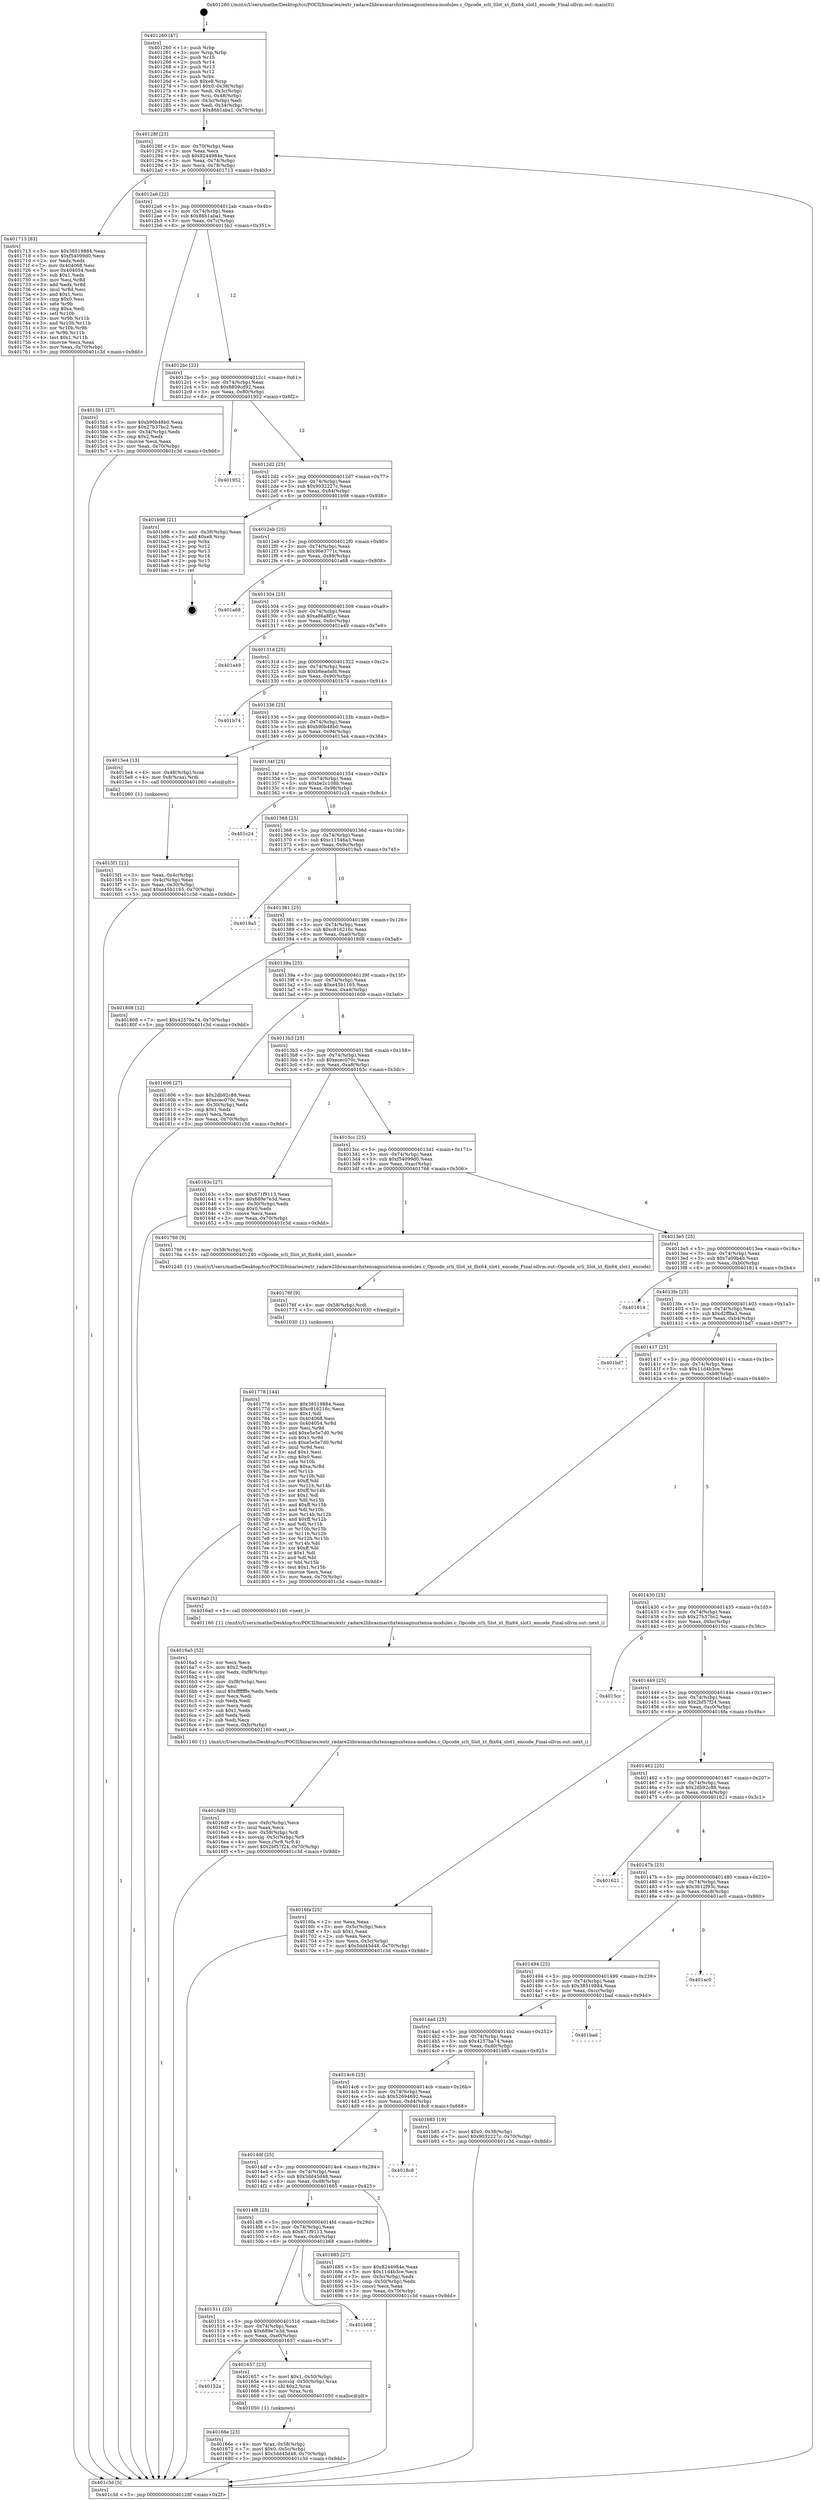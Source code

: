 digraph "0x401260" {
  label = "0x401260 (/mnt/c/Users/mathe/Desktop/tcc/POCII/binaries/extr_radare2librasmarchxtensagnuxtensa-modules.c_Opcode_srli_Slot_xt_flix64_slot1_encode_Final-ollvm.out::main(0))"
  labelloc = "t"
  node[shape=record]

  Entry [label="",width=0.3,height=0.3,shape=circle,fillcolor=black,style=filled]
  "0x40128f" [label="{
     0x40128f [23]\l
     | [instrs]\l
     &nbsp;&nbsp;0x40128f \<+3\>: mov -0x70(%rbp),%eax\l
     &nbsp;&nbsp;0x401292 \<+2\>: mov %eax,%ecx\l
     &nbsp;&nbsp;0x401294 \<+6\>: sub $0x8244984e,%ecx\l
     &nbsp;&nbsp;0x40129a \<+3\>: mov %eax,-0x74(%rbp)\l
     &nbsp;&nbsp;0x40129d \<+3\>: mov %ecx,-0x78(%rbp)\l
     &nbsp;&nbsp;0x4012a0 \<+6\>: je 0000000000401713 \<main+0x4b3\>\l
  }"]
  "0x401713" [label="{
     0x401713 [83]\l
     | [instrs]\l
     &nbsp;&nbsp;0x401713 \<+5\>: mov $0x38519884,%eax\l
     &nbsp;&nbsp;0x401718 \<+5\>: mov $0xf54099d0,%ecx\l
     &nbsp;&nbsp;0x40171d \<+2\>: xor %edx,%edx\l
     &nbsp;&nbsp;0x40171f \<+7\>: mov 0x404068,%esi\l
     &nbsp;&nbsp;0x401726 \<+7\>: mov 0x404054,%edi\l
     &nbsp;&nbsp;0x40172d \<+3\>: sub $0x1,%edx\l
     &nbsp;&nbsp;0x401730 \<+3\>: mov %esi,%r8d\l
     &nbsp;&nbsp;0x401733 \<+3\>: add %edx,%r8d\l
     &nbsp;&nbsp;0x401736 \<+4\>: imul %r8d,%esi\l
     &nbsp;&nbsp;0x40173a \<+3\>: and $0x1,%esi\l
     &nbsp;&nbsp;0x40173d \<+3\>: cmp $0x0,%esi\l
     &nbsp;&nbsp;0x401740 \<+4\>: sete %r9b\l
     &nbsp;&nbsp;0x401744 \<+3\>: cmp $0xa,%edi\l
     &nbsp;&nbsp;0x401747 \<+4\>: setl %r10b\l
     &nbsp;&nbsp;0x40174b \<+3\>: mov %r9b,%r11b\l
     &nbsp;&nbsp;0x40174e \<+3\>: and %r10b,%r11b\l
     &nbsp;&nbsp;0x401751 \<+3\>: xor %r10b,%r9b\l
     &nbsp;&nbsp;0x401754 \<+3\>: or %r9b,%r11b\l
     &nbsp;&nbsp;0x401757 \<+4\>: test $0x1,%r11b\l
     &nbsp;&nbsp;0x40175b \<+3\>: cmovne %ecx,%eax\l
     &nbsp;&nbsp;0x40175e \<+3\>: mov %eax,-0x70(%rbp)\l
     &nbsp;&nbsp;0x401761 \<+5\>: jmp 0000000000401c3d \<main+0x9dd\>\l
  }"]
  "0x4012a6" [label="{
     0x4012a6 [22]\l
     | [instrs]\l
     &nbsp;&nbsp;0x4012a6 \<+5\>: jmp 00000000004012ab \<main+0x4b\>\l
     &nbsp;&nbsp;0x4012ab \<+3\>: mov -0x74(%rbp),%eax\l
     &nbsp;&nbsp;0x4012ae \<+5\>: sub $0x86b1aba1,%eax\l
     &nbsp;&nbsp;0x4012b3 \<+3\>: mov %eax,-0x7c(%rbp)\l
     &nbsp;&nbsp;0x4012b6 \<+6\>: je 00000000004015b1 \<main+0x351\>\l
  }"]
  Exit [label="",width=0.3,height=0.3,shape=circle,fillcolor=black,style=filled,peripheries=2]
  "0x4015b1" [label="{
     0x4015b1 [27]\l
     | [instrs]\l
     &nbsp;&nbsp;0x4015b1 \<+5\>: mov $0xb90b48b0,%eax\l
     &nbsp;&nbsp;0x4015b6 \<+5\>: mov $0x27b37bc2,%ecx\l
     &nbsp;&nbsp;0x4015bb \<+3\>: mov -0x34(%rbp),%edx\l
     &nbsp;&nbsp;0x4015be \<+3\>: cmp $0x2,%edx\l
     &nbsp;&nbsp;0x4015c1 \<+3\>: cmovne %ecx,%eax\l
     &nbsp;&nbsp;0x4015c4 \<+3\>: mov %eax,-0x70(%rbp)\l
     &nbsp;&nbsp;0x4015c7 \<+5\>: jmp 0000000000401c3d \<main+0x9dd\>\l
  }"]
  "0x4012bc" [label="{
     0x4012bc [22]\l
     | [instrs]\l
     &nbsp;&nbsp;0x4012bc \<+5\>: jmp 00000000004012c1 \<main+0x61\>\l
     &nbsp;&nbsp;0x4012c1 \<+3\>: mov -0x74(%rbp),%eax\l
     &nbsp;&nbsp;0x4012c4 \<+5\>: sub $0x8809cd92,%eax\l
     &nbsp;&nbsp;0x4012c9 \<+3\>: mov %eax,-0x80(%rbp)\l
     &nbsp;&nbsp;0x4012cc \<+6\>: je 0000000000401952 \<main+0x6f2\>\l
  }"]
  "0x401c3d" [label="{
     0x401c3d [5]\l
     | [instrs]\l
     &nbsp;&nbsp;0x401c3d \<+5\>: jmp 000000000040128f \<main+0x2f\>\l
  }"]
  "0x401260" [label="{
     0x401260 [47]\l
     | [instrs]\l
     &nbsp;&nbsp;0x401260 \<+1\>: push %rbp\l
     &nbsp;&nbsp;0x401261 \<+3\>: mov %rsp,%rbp\l
     &nbsp;&nbsp;0x401264 \<+2\>: push %r15\l
     &nbsp;&nbsp;0x401266 \<+2\>: push %r14\l
     &nbsp;&nbsp;0x401268 \<+2\>: push %r13\l
     &nbsp;&nbsp;0x40126a \<+2\>: push %r12\l
     &nbsp;&nbsp;0x40126c \<+1\>: push %rbx\l
     &nbsp;&nbsp;0x40126d \<+7\>: sub $0xe8,%rsp\l
     &nbsp;&nbsp;0x401274 \<+7\>: movl $0x0,-0x38(%rbp)\l
     &nbsp;&nbsp;0x40127b \<+3\>: mov %edi,-0x3c(%rbp)\l
     &nbsp;&nbsp;0x40127e \<+4\>: mov %rsi,-0x48(%rbp)\l
     &nbsp;&nbsp;0x401282 \<+3\>: mov -0x3c(%rbp),%edi\l
     &nbsp;&nbsp;0x401285 \<+3\>: mov %edi,-0x34(%rbp)\l
     &nbsp;&nbsp;0x401288 \<+7\>: movl $0x86b1aba1,-0x70(%rbp)\l
  }"]
  "0x401778" [label="{
     0x401778 [144]\l
     | [instrs]\l
     &nbsp;&nbsp;0x401778 \<+5\>: mov $0x38519884,%eax\l
     &nbsp;&nbsp;0x40177d \<+5\>: mov $0xc816216c,%ecx\l
     &nbsp;&nbsp;0x401782 \<+2\>: mov $0x1,%dl\l
     &nbsp;&nbsp;0x401784 \<+7\>: mov 0x404068,%esi\l
     &nbsp;&nbsp;0x40178b \<+8\>: mov 0x404054,%r8d\l
     &nbsp;&nbsp;0x401793 \<+3\>: mov %esi,%r9d\l
     &nbsp;&nbsp;0x401796 \<+7\>: add $0xe5e5e7d0,%r9d\l
     &nbsp;&nbsp;0x40179d \<+4\>: sub $0x1,%r9d\l
     &nbsp;&nbsp;0x4017a1 \<+7\>: sub $0xe5e5e7d0,%r9d\l
     &nbsp;&nbsp;0x4017a8 \<+4\>: imul %r9d,%esi\l
     &nbsp;&nbsp;0x4017ac \<+3\>: and $0x1,%esi\l
     &nbsp;&nbsp;0x4017af \<+3\>: cmp $0x0,%esi\l
     &nbsp;&nbsp;0x4017b2 \<+4\>: sete %r10b\l
     &nbsp;&nbsp;0x4017b6 \<+4\>: cmp $0xa,%r8d\l
     &nbsp;&nbsp;0x4017ba \<+4\>: setl %r11b\l
     &nbsp;&nbsp;0x4017be \<+3\>: mov %r10b,%bl\l
     &nbsp;&nbsp;0x4017c1 \<+3\>: xor $0xff,%bl\l
     &nbsp;&nbsp;0x4017c4 \<+3\>: mov %r11b,%r14b\l
     &nbsp;&nbsp;0x4017c7 \<+4\>: xor $0xff,%r14b\l
     &nbsp;&nbsp;0x4017cb \<+3\>: xor $0x1,%dl\l
     &nbsp;&nbsp;0x4017ce \<+3\>: mov %bl,%r15b\l
     &nbsp;&nbsp;0x4017d1 \<+4\>: and $0xff,%r15b\l
     &nbsp;&nbsp;0x4017d5 \<+3\>: and %dl,%r10b\l
     &nbsp;&nbsp;0x4017d8 \<+3\>: mov %r14b,%r12b\l
     &nbsp;&nbsp;0x4017db \<+4\>: and $0xff,%r12b\l
     &nbsp;&nbsp;0x4017df \<+3\>: and %dl,%r11b\l
     &nbsp;&nbsp;0x4017e2 \<+3\>: or %r10b,%r15b\l
     &nbsp;&nbsp;0x4017e5 \<+3\>: or %r11b,%r12b\l
     &nbsp;&nbsp;0x4017e8 \<+3\>: xor %r12b,%r15b\l
     &nbsp;&nbsp;0x4017eb \<+3\>: or %r14b,%bl\l
     &nbsp;&nbsp;0x4017ee \<+3\>: xor $0xff,%bl\l
     &nbsp;&nbsp;0x4017f1 \<+3\>: or $0x1,%dl\l
     &nbsp;&nbsp;0x4017f4 \<+2\>: and %dl,%bl\l
     &nbsp;&nbsp;0x4017f6 \<+3\>: or %bl,%r15b\l
     &nbsp;&nbsp;0x4017f9 \<+4\>: test $0x1,%r15b\l
     &nbsp;&nbsp;0x4017fd \<+3\>: cmovne %ecx,%eax\l
     &nbsp;&nbsp;0x401800 \<+3\>: mov %eax,-0x70(%rbp)\l
     &nbsp;&nbsp;0x401803 \<+5\>: jmp 0000000000401c3d \<main+0x9dd\>\l
  }"]
  "0x401952" [label="{
     0x401952\l
  }", style=dashed]
  "0x4012d2" [label="{
     0x4012d2 [25]\l
     | [instrs]\l
     &nbsp;&nbsp;0x4012d2 \<+5\>: jmp 00000000004012d7 \<main+0x77\>\l
     &nbsp;&nbsp;0x4012d7 \<+3\>: mov -0x74(%rbp),%eax\l
     &nbsp;&nbsp;0x4012da \<+5\>: sub $0x9032227c,%eax\l
     &nbsp;&nbsp;0x4012df \<+6\>: mov %eax,-0x84(%rbp)\l
     &nbsp;&nbsp;0x4012e5 \<+6\>: je 0000000000401b98 \<main+0x938\>\l
  }"]
  "0x40176f" [label="{
     0x40176f [9]\l
     | [instrs]\l
     &nbsp;&nbsp;0x40176f \<+4\>: mov -0x58(%rbp),%rdi\l
     &nbsp;&nbsp;0x401773 \<+5\>: call 0000000000401030 \<free@plt\>\l
     | [calls]\l
     &nbsp;&nbsp;0x401030 \{1\} (unknown)\l
  }"]
  "0x401b98" [label="{
     0x401b98 [21]\l
     | [instrs]\l
     &nbsp;&nbsp;0x401b98 \<+3\>: mov -0x38(%rbp),%eax\l
     &nbsp;&nbsp;0x401b9b \<+7\>: add $0xe8,%rsp\l
     &nbsp;&nbsp;0x401ba2 \<+1\>: pop %rbx\l
     &nbsp;&nbsp;0x401ba3 \<+2\>: pop %r12\l
     &nbsp;&nbsp;0x401ba5 \<+2\>: pop %r13\l
     &nbsp;&nbsp;0x401ba7 \<+2\>: pop %r14\l
     &nbsp;&nbsp;0x401ba9 \<+2\>: pop %r15\l
     &nbsp;&nbsp;0x401bab \<+1\>: pop %rbp\l
     &nbsp;&nbsp;0x401bac \<+1\>: ret\l
  }"]
  "0x4012eb" [label="{
     0x4012eb [25]\l
     | [instrs]\l
     &nbsp;&nbsp;0x4012eb \<+5\>: jmp 00000000004012f0 \<main+0x90\>\l
     &nbsp;&nbsp;0x4012f0 \<+3\>: mov -0x74(%rbp),%eax\l
     &nbsp;&nbsp;0x4012f3 \<+5\>: sub $0x96e3771c,%eax\l
     &nbsp;&nbsp;0x4012f8 \<+6\>: mov %eax,-0x88(%rbp)\l
     &nbsp;&nbsp;0x4012fe \<+6\>: je 0000000000401a68 \<main+0x808\>\l
  }"]
  "0x4016d9" [label="{
     0x4016d9 [33]\l
     | [instrs]\l
     &nbsp;&nbsp;0x4016d9 \<+6\>: mov -0xfc(%rbp),%ecx\l
     &nbsp;&nbsp;0x4016df \<+3\>: imul %eax,%ecx\l
     &nbsp;&nbsp;0x4016e2 \<+4\>: mov -0x58(%rbp),%r8\l
     &nbsp;&nbsp;0x4016e6 \<+4\>: movslq -0x5c(%rbp),%r9\l
     &nbsp;&nbsp;0x4016ea \<+4\>: mov %ecx,(%r8,%r9,4)\l
     &nbsp;&nbsp;0x4016ee \<+7\>: movl $0x2bf57f24,-0x70(%rbp)\l
     &nbsp;&nbsp;0x4016f5 \<+5\>: jmp 0000000000401c3d \<main+0x9dd\>\l
  }"]
  "0x401a68" [label="{
     0x401a68\l
  }", style=dashed]
  "0x401304" [label="{
     0x401304 [25]\l
     | [instrs]\l
     &nbsp;&nbsp;0x401304 \<+5\>: jmp 0000000000401309 \<main+0xa9\>\l
     &nbsp;&nbsp;0x401309 \<+3\>: mov -0x74(%rbp),%eax\l
     &nbsp;&nbsp;0x40130c \<+5\>: sub $0xa86a8f1c,%eax\l
     &nbsp;&nbsp;0x401311 \<+6\>: mov %eax,-0x8c(%rbp)\l
     &nbsp;&nbsp;0x401317 \<+6\>: je 0000000000401a49 \<main+0x7e9\>\l
  }"]
  "0x4016a5" [label="{
     0x4016a5 [52]\l
     | [instrs]\l
     &nbsp;&nbsp;0x4016a5 \<+2\>: xor %ecx,%ecx\l
     &nbsp;&nbsp;0x4016a7 \<+5\>: mov $0x2,%edx\l
     &nbsp;&nbsp;0x4016ac \<+6\>: mov %edx,-0xf8(%rbp)\l
     &nbsp;&nbsp;0x4016b2 \<+1\>: cltd\l
     &nbsp;&nbsp;0x4016b3 \<+6\>: mov -0xf8(%rbp),%esi\l
     &nbsp;&nbsp;0x4016b9 \<+2\>: idiv %esi\l
     &nbsp;&nbsp;0x4016bb \<+6\>: imul $0xfffffffe,%edx,%edx\l
     &nbsp;&nbsp;0x4016c1 \<+2\>: mov %ecx,%edi\l
     &nbsp;&nbsp;0x4016c3 \<+2\>: sub %edx,%edi\l
     &nbsp;&nbsp;0x4016c5 \<+2\>: mov %ecx,%edx\l
     &nbsp;&nbsp;0x4016c7 \<+3\>: sub $0x1,%edx\l
     &nbsp;&nbsp;0x4016ca \<+2\>: add %edx,%edi\l
     &nbsp;&nbsp;0x4016cc \<+2\>: sub %edi,%ecx\l
     &nbsp;&nbsp;0x4016ce \<+6\>: mov %ecx,-0xfc(%rbp)\l
     &nbsp;&nbsp;0x4016d4 \<+5\>: call 0000000000401160 \<next_i\>\l
     | [calls]\l
     &nbsp;&nbsp;0x401160 \{1\} (/mnt/c/Users/mathe/Desktop/tcc/POCII/binaries/extr_radare2librasmarchxtensagnuxtensa-modules.c_Opcode_srli_Slot_xt_flix64_slot1_encode_Final-ollvm.out::next_i)\l
  }"]
  "0x401a49" [label="{
     0x401a49\l
  }", style=dashed]
  "0x40131d" [label="{
     0x40131d [25]\l
     | [instrs]\l
     &nbsp;&nbsp;0x40131d \<+5\>: jmp 0000000000401322 \<main+0xc2\>\l
     &nbsp;&nbsp;0x401322 \<+3\>: mov -0x74(%rbp),%eax\l
     &nbsp;&nbsp;0x401325 \<+5\>: sub $0xb6eadafd,%eax\l
     &nbsp;&nbsp;0x40132a \<+6\>: mov %eax,-0x90(%rbp)\l
     &nbsp;&nbsp;0x401330 \<+6\>: je 0000000000401b74 \<main+0x914\>\l
  }"]
  "0x40166e" [label="{
     0x40166e [23]\l
     | [instrs]\l
     &nbsp;&nbsp;0x40166e \<+4\>: mov %rax,-0x58(%rbp)\l
     &nbsp;&nbsp;0x401672 \<+7\>: movl $0x0,-0x5c(%rbp)\l
     &nbsp;&nbsp;0x401679 \<+7\>: movl $0x5dd45d48,-0x70(%rbp)\l
     &nbsp;&nbsp;0x401680 \<+5\>: jmp 0000000000401c3d \<main+0x9dd\>\l
  }"]
  "0x401b74" [label="{
     0x401b74\l
  }", style=dashed]
  "0x401336" [label="{
     0x401336 [25]\l
     | [instrs]\l
     &nbsp;&nbsp;0x401336 \<+5\>: jmp 000000000040133b \<main+0xdb\>\l
     &nbsp;&nbsp;0x40133b \<+3\>: mov -0x74(%rbp),%eax\l
     &nbsp;&nbsp;0x40133e \<+5\>: sub $0xb90b48b0,%eax\l
     &nbsp;&nbsp;0x401343 \<+6\>: mov %eax,-0x94(%rbp)\l
     &nbsp;&nbsp;0x401349 \<+6\>: je 00000000004015e4 \<main+0x384\>\l
  }"]
  "0x40152a" [label="{
     0x40152a\l
  }", style=dashed]
  "0x4015e4" [label="{
     0x4015e4 [13]\l
     | [instrs]\l
     &nbsp;&nbsp;0x4015e4 \<+4\>: mov -0x48(%rbp),%rax\l
     &nbsp;&nbsp;0x4015e8 \<+4\>: mov 0x8(%rax),%rdi\l
     &nbsp;&nbsp;0x4015ec \<+5\>: call 0000000000401060 \<atoi@plt\>\l
     | [calls]\l
     &nbsp;&nbsp;0x401060 \{1\} (unknown)\l
  }"]
  "0x40134f" [label="{
     0x40134f [25]\l
     | [instrs]\l
     &nbsp;&nbsp;0x40134f \<+5\>: jmp 0000000000401354 \<main+0xf4\>\l
     &nbsp;&nbsp;0x401354 \<+3\>: mov -0x74(%rbp),%eax\l
     &nbsp;&nbsp;0x401357 \<+5\>: sub $0xbe2c108b,%eax\l
     &nbsp;&nbsp;0x40135c \<+6\>: mov %eax,-0x98(%rbp)\l
     &nbsp;&nbsp;0x401362 \<+6\>: je 0000000000401c24 \<main+0x9c4\>\l
  }"]
  "0x4015f1" [label="{
     0x4015f1 [21]\l
     | [instrs]\l
     &nbsp;&nbsp;0x4015f1 \<+3\>: mov %eax,-0x4c(%rbp)\l
     &nbsp;&nbsp;0x4015f4 \<+3\>: mov -0x4c(%rbp),%eax\l
     &nbsp;&nbsp;0x4015f7 \<+3\>: mov %eax,-0x30(%rbp)\l
     &nbsp;&nbsp;0x4015fa \<+7\>: movl $0xe45b1165,-0x70(%rbp)\l
     &nbsp;&nbsp;0x401601 \<+5\>: jmp 0000000000401c3d \<main+0x9dd\>\l
  }"]
  "0x401657" [label="{
     0x401657 [23]\l
     | [instrs]\l
     &nbsp;&nbsp;0x401657 \<+7\>: movl $0x1,-0x50(%rbp)\l
     &nbsp;&nbsp;0x40165e \<+4\>: movslq -0x50(%rbp),%rax\l
     &nbsp;&nbsp;0x401662 \<+4\>: shl $0x2,%rax\l
     &nbsp;&nbsp;0x401666 \<+3\>: mov %rax,%rdi\l
     &nbsp;&nbsp;0x401669 \<+5\>: call 0000000000401050 \<malloc@plt\>\l
     | [calls]\l
     &nbsp;&nbsp;0x401050 \{1\} (unknown)\l
  }"]
  "0x401c24" [label="{
     0x401c24\l
  }", style=dashed]
  "0x401368" [label="{
     0x401368 [25]\l
     | [instrs]\l
     &nbsp;&nbsp;0x401368 \<+5\>: jmp 000000000040136d \<main+0x10d\>\l
     &nbsp;&nbsp;0x40136d \<+3\>: mov -0x74(%rbp),%eax\l
     &nbsp;&nbsp;0x401370 \<+5\>: sub $0xc11546a3,%eax\l
     &nbsp;&nbsp;0x401375 \<+6\>: mov %eax,-0x9c(%rbp)\l
     &nbsp;&nbsp;0x40137b \<+6\>: je 00000000004019a5 \<main+0x745\>\l
  }"]
  "0x401511" [label="{
     0x401511 [25]\l
     | [instrs]\l
     &nbsp;&nbsp;0x401511 \<+5\>: jmp 0000000000401516 \<main+0x2b6\>\l
     &nbsp;&nbsp;0x401516 \<+3\>: mov -0x74(%rbp),%eax\l
     &nbsp;&nbsp;0x401519 \<+5\>: sub $0x689e7e3d,%eax\l
     &nbsp;&nbsp;0x40151e \<+6\>: mov %eax,-0xe0(%rbp)\l
     &nbsp;&nbsp;0x401524 \<+6\>: je 0000000000401657 \<main+0x3f7\>\l
  }"]
  "0x4019a5" [label="{
     0x4019a5\l
  }", style=dashed]
  "0x401381" [label="{
     0x401381 [25]\l
     | [instrs]\l
     &nbsp;&nbsp;0x401381 \<+5\>: jmp 0000000000401386 \<main+0x126\>\l
     &nbsp;&nbsp;0x401386 \<+3\>: mov -0x74(%rbp),%eax\l
     &nbsp;&nbsp;0x401389 \<+5\>: sub $0xc816216c,%eax\l
     &nbsp;&nbsp;0x40138e \<+6\>: mov %eax,-0xa0(%rbp)\l
     &nbsp;&nbsp;0x401394 \<+6\>: je 0000000000401808 \<main+0x5a8\>\l
  }"]
  "0x401b68" [label="{
     0x401b68\l
  }", style=dashed]
  "0x401808" [label="{
     0x401808 [12]\l
     | [instrs]\l
     &nbsp;&nbsp;0x401808 \<+7\>: movl $0x4257ba74,-0x70(%rbp)\l
     &nbsp;&nbsp;0x40180f \<+5\>: jmp 0000000000401c3d \<main+0x9dd\>\l
  }"]
  "0x40139a" [label="{
     0x40139a [25]\l
     | [instrs]\l
     &nbsp;&nbsp;0x40139a \<+5\>: jmp 000000000040139f \<main+0x13f\>\l
     &nbsp;&nbsp;0x40139f \<+3\>: mov -0x74(%rbp),%eax\l
     &nbsp;&nbsp;0x4013a2 \<+5\>: sub $0xe45b1165,%eax\l
     &nbsp;&nbsp;0x4013a7 \<+6\>: mov %eax,-0xa4(%rbp)\l
     &nbsp;&nbsp;0x4013ad \<+6\>: je 0000000000401606 \<main+0x3a6\>\l
  }"]
  "0x4014f8" [label="{
     0x4014f8 [25]\l
     | [instrs]\l
     &nbsp;&nbsp;0x4014f8 \<+5\>: jmp 00000000004014fd \<main+0x29d\>\l
     &nbsp;&nbsp;0x4014fd \<+3\>: mov -0x74(%rbp),%eax\l
     &nbsp;&nbsp;0x401500 \<+5\>: sub $0x671f9113,%eax\l
     &nbsp;&nbsp;0x401505 \<+6\>: mov %eax,-0xdc(%rbp)\l
     &nbsp;&nbsp;0x40150b \<+6\>: je 0000000000401b68 \<main+0x908\>\l
  }"]
  "0x401606" [label="{
     0x401606 [27]\l
     | [instrs]\l
     &nbsp;&nbsp;0x401606 \<+5\>: mov $0x2db92c88,%eax\l
     &nbsp;&nbsp;0x40160b \<+5\>: mov $0xecec070c,%ecx\l
     &nbsp;&nbsp;0x401610 \<+3\>: mov -0x30(%rbp),%edx\l
     &nbsp;&nbsp;0x401613 \<+3\>: cmp $0x1,%edx\l
     &nbsp;&nbsp;0x401616 \<+3\>: cmovl %ecx,%eax\l
     &nbsp;&nbsp;0x401619 \<+3\>: mov %eax,-0x70(%rbp)\l
     &nbsp;&nbsp;0x40161c \<+5\>: jmp 0000000000401c3d \<main+0x9dd\>\l
  }"]
  "0x4013b3" [label="{
     0x4013b3 [25]\l
     | [instrs]\l
     &nbsp;&nbsp;0x4013b3 \<+5\>: jmp 00000000004013b8 \<main+0x158\>\l
     &nbsp;&nbsp;0x4013b8 \<+3\>: mov -0x74(%rbp),%eax\l
     &nbsp;&nbsp;0x4013bb \<+5\>: sub $0xecec070c,%eax\l
     &nbsp;&nbsp;0x4013c0 \<+6\>: mov %eax,-0xa8(%rbp)\l
     &nbsp;&nbsp;0x4013c6 \<+6\>: je 000000000040163c \<main+0x3dc\>\l
  }"]
  "0x401685" [label="{
     0x401685 [27]\l
     | [instrs]\l
     &nbsp;&nbsp;0x401685 \<+5\>: mov $0x8244984e,%eax\l
     &nbsp;&nbsp;0x40168a \<+5\>: mov $0x11d4b3ce,%ecx\l
     &nbsp;&nbsp;0x40168f \<+3\>: mov -0x5c(%rbp),%edx\l
     &nbsp;&nbsp;0x401692 \<+3\>: cmp -0x50(%rbp),%edx\l
     &nbsp;&nbsp;0x401695 \<+3\>: cmovl %ecx,%eax\l
     &nbsp;&nbsp;0x401698 \<+3\>: mov %eax,-0x70(%rbp)\l
     &nbsp;&nbsp;0x40169b \<+5\>: jmp 0000000000401c3d \<main+0x9dd\>\l
  }"]
  "0x40163c" [label="{
     0x40163c [27]\l
     | [instrs]\l
     &nbsp;&nbsp;0x40163c \<+5\>: mov $0x671f9113,%eax\l
     &nbsp;&nbsp;0x401641 \<+5\>: mov $0x689e7e3d,%ecx\l
     &nbsp;&nbsp;0x401646 \<+3\>: mov -0x30(%rbp),%edx\l
     &nbsp;&nbsp;0x401649 \<+3\>: cmp $0x0,%edx\l
     &nbsp;&nbsp;0x40164c \<+3\>: cmove %ecx,%eax\l
     &nbsp;&nbsp;0x40164f \<+3\>: mov %eax,-0x70(%rbp)\l
     &nbsp;&nbsp;0x401652 \<+5\>: jmp 0000000000401c3d \<main+0x9dd\>\l
  }"]
  "0x4013cc" [label="{
     0x4013cc [25]\l
     | [instrs]\l
     &nbsp;&nbsp;0x4013cc \<+5\>: jmp 00000000004013d1 \<main+0x171\>\l
     &nbsp;&nbsp;0x4013d1 \<+3\>: mov -0x74(%rbp),%eax\l
     &nbsp;&nbsp;0x4013d4 \<+5\>: sub $0xf54099d0,%eax\l
     &nbsp;&nbsp;0x4013d9 \<+6\>: mov %eax,-0xac(%rbp)\l
     &nbsp;&nbsp;0x4013df \<+6\>: je 0000000000401766 \<main+0x506\>\l
  }"]
  "0x4014df" [label="{
     0x4014df [25]\l
     | [instrs]\l
     &nbsp;&nbsp;0x4014df \<+5\>: jmp 00000000004014e4 \<main+0x284\>\l
     &nbsp;&nbsp;0x4014e4 \<+3\>: mov -0x74(%rbp),%eax\l
     &nbsp;&nbsp;0x4014e7 \<+5\>: sub $0x5dd45d48,%eax\l
     &nbsp;&nbsp;0x4014ec \<+6\>: mov %eax,-0xd8(%rbp)\l
     &nbsp;&nbsp;0x4014f2 \<+6\>: je 0000000000401685 \<main+0x425\>\l
  }"]
  "0x401766" [label="{
     0x401766 [9]\l
     | [instrs]\l
     &nbsp;&nbsp;0x401766 \<+4\>: mov -0x58(%rbp),%rdi\l
     &nbsp;&nbsp;0x40176a \<+5\>: call 0000000000401240 \<Opcode_srli_Slot_xt_flix64_slot1_encode\>\l
     | [calls]\l
     &nbsp;&nbsp;0x401240 \{1\} (/mnt/c/Users/mathe/Desktop/tcc/POCII/binaries/extr_radare2librasmarchxtensagnuxtensa-modules.c_Opcode_srli_Slot_xt_flix64_slot1_encode_Final-ollvm.out::Opcode_srli_Slot_xt_flix64_slot1_encode)\l
  }"]
  "0x4013e5" [label="{
     0x4013e5 [25]\l
     | [instrs]\l
     &nbsp;&nbsp;0x4013e5 \<+5\>: jmp 00000000004013ea \<main+0x18a\>\l
     &nbsp;&nbsp;0x4013ea \<+3\>: mov -0x74(%rbp),%eax\l
     &nbsp;&nbsp;0x4013ed \<+5\>: sub $0x7a09b4b,%eax\l
     &nbsp;&nbsp;0x4013f2 \<+6\>: mov %eax,-0xb0(%rbp)\l
     &nbsp;&nbsp;0x4013f8 \<+6\>: je 0000000000401814 \<main+0x5b4\>\l
  }"]
  "0x4018c8" [label="{
     0x4018c8\l
  }", style=dashed]
  "0x401814" [label="{
     0x401814\l
  }", style=dashed]
  "0x4013fe" [label="{
     0x4013fe [25]\l
     | [instrs]\l
     &nbsp;&nbsp;0x4013fe \<+5\>: jmp 0000000000401403 \<main+0x1a3\>\l
     &nbsp;&nbsp;0x401403 \<+3\>: mov -0x74(%rbp),%eax\l
     &nbsp;&nbsp;0x401406 \<+5\>: sub $0xd2ff8a3,%eax\l
     &nbsp;&nbsp;0x40140b \<+6\>: mov %eax,-0xb4(%rbp)\l
     &nbsp;&nbsp;0x401411 \<+6\>: je 0000000000401bd7 \<main+0x977\>\l
  }"]
  "0x4014c6" [label="{
     0x4014c6 [25]\l
     | [instrs]\l
     &nbsp;&nbsp;0x4014c6 \<+5\>: jmp 00000000004014cb \<main+0x26b\>\l
     &nbsp;&nbsp;0x4014cb \<+3\>: mov -0x74(%rbp),%eax\l
     &nbsp;&nbsp;0x4014ce \<+5\>: sub $0x52694692,%eax\l
     &nbsp;&nbsp;0x4014d3 \<+6\>: mov %eax,-0xd4(%rbp)\l
     &nbsp;&nbsp;0x4014d9 \<+6\>: je 00000000004018c8 \<main+0x668\>\l
  }"]
  "0x401bd7" [label="{
     0x401bd7\l
  }", style=dashed]
  "0x401417" [label="{
     0x401417 [25]\l
     | [instrs]\l
     &nbsp;&nbsp;0x401417 \<+5\>: jmp 000000000040141c \<main+0x1bc\>\l
     &nbsp;&nbsp;0x40141c \<+3\>: mov -0x74(%rbp),%eax\l
     &nbsp;&nbsp;0x40141f \<+5\>: sub $0x11d4b3ce,%eax\l
     &nbsp;&nbsp;0x401424 \<+6\>: mov %eax,-0xb8(%rbp)\l
     &nbsp;&nbsp;0x40142a \<+6\>: je 00000000004016a0 \<main+0x440\>\l
  }"]
  "0x401b85" [label="{
     0x401b85 [19]\l
     | [instrs]\l
     &nbsp;&nbsp;0x401b85 \<+7\>: movl $0x0,-0x38(%rbp)\l
     &nbsp;&nbsp;0x401b8c \<+7\>: movl $0x9032227c,-0x70(%rbp)\l
     &nbsp;&nbsp;0x401b93 \<+5\>: jmp 0000000000401c3d \<main+0x9dd\>\l
  }"]
  "0x4016a0" [label="{
     0x4016a0 [5]\l
     | [instrs]\l
     &nbsp;&nbsp;0x4016a0 \<+5\>: call 0000000000401160 \<next_i\>\l
     | [calls]\l
     &nbsp;&nbsp;0x401160 \{1\} (/mnt/c/Users/mathe/Desktop/tcc/POCII/binaries/extr_radare2librasmarchxtensagnuxtensa-modules.c_Opcode_srli_Slot_xt_flix64_slot1_encode_Final-ollvm.out::next_i)\l
  }"]
  "0x401430" [label="{
     0x401430 [25]\l
     | [instrs]\l
     &nbsp;&nbsp;0x401430 \<+5\>: jmp 0000000000401435 \<main+0x1d5\>\l
     &nbsp;&nbsp;0x401435 \<+3\>: mov -0x74(%rbp),%eax\l
     &nbsp;&nbsp;0x401438 \<+5\>: sub $0x27b37bc2,%eax\l
     &nbsp;&nbsp;0x40143d \<+6\>: mov %eax,-0xbc(%rbp)\l
     &nbsp;&nbsp;0x401443 \<+6\>: je 00000000004015cc \<main+0x36c\>\l
  }"]
  "0x4014ad" [label="{
     0x4014ad [25]\l
     | [instrs]\l
     &nbsp;&nbsp;0x4014ad \<+5\>: jmp 00000000004014b2 \<main+0x252\>\l
     &nbsp;&nbsp;0x4014b2 \<+3\>: mov -0x74(%rbp),%eax\l
     &nbsp;&nbsp;0x4014b5 \<+5\>: sub $0x4257ba74,%eax\l
     &nbsp;&nbsp;0x4014ba \<+6\>: mov %eax,-0xd0(%rbp)\l
     &nbsp;&nbsp;0x4014c0 \<+6\>: je 0000000000401b85 \<main+0x925\>\l
  }"]
  "0x4015cc" [label="{
     0x4015cc\l
  }", style=dashed]
  "0x401449" [label="{
     0x401449 [25]\l
     | [instrs]\l
     &nbsp;&nbsp;0x401449 \<+5\>: jmp 000000000040144e \<main+0x1ee\>\l
     &nbsp;&nbsp;0x40144e \<+3\>: mov -0x74(%rbp),%eax\l
     &nbsp;&nbsp;0x401451 \<+5\>: sub $0x2bf57f24,%eax\l
     &nbsp;&nbsp;0x401456 \<+6\>: mov %eax,-0xc0(%rbp)\l
     &nbsp;&nbsp;0x40145c \<+6\>: je 00000000004016fa \<main+0x49a\>\l
  }"]
  "0x401bad" [label="{
     0x401bad\l
  }", style=dashed]
  "0x4016fa" [label="{
     0x4016fa [25]\l
     | [instrs]\l
     &nbsp;&nbsp;0x4016fa \<+2\>: xor %eax,%eax\l
     &nbsp;&nbsp;0x4016fc \<+3\>: mov -0x5c(%rbp),%ecx\l
     &nbsp;&nbsp;0x4016ff \<+3\>: sub $0x1,%eax\l
     &nbsp;&nbsp;0x401702 \<+2\>: sub %eax,%ecx\l
     &nbsp;&nbsp;0x401704 \<+3\>: mov %ecx,-0x5c(%rbp)\l
     &nbsp;&nbsp;0x401707 \<+7\>: movl $0x5dd45d48,-0x70(%rbp)\l
     &nbsp;&nbsp;0x40170e \<+5\>: jmp 0000000000401c3d \<main+0x9dd\>\l
  }"]
  "0x401462" [label="{
     0x401462 [25]\l
     | [instrs]\l
     &nbsp;&nbsp;0x401462 \<+5\>: jmp 0000000000401467 \<main+0x207\>\l
     &nbsp;&nbsp;0x401467 \<+3\>: mov -0x74(%rbp),%eax\l
     &nbsp;&nbsp;0x40146a \<+5\>: sub $0x2db92c88,%eax\l
     &nbsp;&nbsp;0x40146f \<+6\>: mov %eax,-0xc4(%rbp)\l
     &nbsp;&nbsp;0x401475 \<+6\>: je 0000000000401621 \<main+0x3c1\>\l
  }"]
  "0x401494" [label="{
     0x401494 [25]\l
     | [instrs]\l
     &nbsp;&nbsp;0x401494 \<+5\>: jmp 0000000000401499 \<main+0x239\>\l
     &nbsp;&nbsp;0x401499 \<+3\>: mov -0x74(%rbp),%eax\l
     &nbsp;&nbsp;0x40149c \<+5\>: sub $0x38519884,%eax\l
     &nbsp;&nbsp;0x4014a1 \<+6\>: mov %eax,-0xcc(%rbp)\l
     &nbsp;&nbsp;0x4014a7 \<+6\>: je 0000000000401bad \<main+0x94d\>\l
  }"]
  "0x401621" [label="{
     0x401621\l
  }", style=dashed]
  "0x40147b" [label="{
     0x40147b [25]\l
     | [instrs]\l
     &nbsp;&nbsp;0x40147b \<+5\>: jmp 0000000000401480 \<main+0x220\>\l
     &nbsp;&nbsp;0x401480 \<+3\>: mov -0x74(%rbp),%eax\l
     &nbsp;&nbsp;0x401483 \<+5\>: sub $0x3612f93c,%eax\l
     &nbsp;&nbsp;0x401488 \<+6\>: mov %eax,-0xc8(%rbp)\l
     &nbsp;&nbsp;0x40148e \<+6\>: je 0000000000401ac0 \<main+0x860\>\l
  }"]
  "0x401ac0" [label="{
     0x401ac0\l
  }", style=dashed]
  Entry -> "0x401260" [label=" 1"]
  "0x40128f" -> "0x401713" [label=" 1"]
  "0x40128f" -> "0x4012a6" [label=" 13"]
  "0x401b98" -> Exit [label=" 1"]
  "0x4012a6" -> "0x4015b1" [label=" 1"]
  "0x4012a6" -> "0x4012bc" [label=" 12"]
  "0x4015b1" -> "0x401c3d" [label=" 1"]
  "0x401260" -> "0x40128f" [label=" 1"]
  "0x401c3d" -> "0x40128f" [label=" 13"]
  "0x401b85" -> "0x401c3d" [label=" 1"]
  "0x4012bc" -> "0x401952" [label=" 0"]
  "0x4012bc" -> "0x4012d2" [label=" 12"]
  "0x401808" -> "0x401c3d" [label=" 1"]
  "0x4012d2" -> "0x401b98" [label=" 1"]
  "0x4012d2" -> "0x4012eb" [label=" 11"]
  "0x401778" -> "0x401c3d" [label=" 1"]
  "0x4012eb" -> "0x401a68" [label=" 0"]
  "0x4012eb" -> "0x401304" [label=" 11"]
  "0x40176f" -> "0x401778" [label=" 1"]
  "0x401304" -> "0x401a49" [label=" 0"]
  "0x401304" -> "0x40131d" [label=" 11"]
  "0x401766" -> "0x40176f" [label=" 1"]
  "0x40131d" -> "0x401b74" [label=" 0"]
  "0x40131d" -> "0x401336" [label=" 11"]
  "0x401713" -> "0x401c3d" [label=" 1"]
  "0x401336" -> "0x4015e4" [label=" 1"]
  "0x401336" -> "0x40134f" [label=" 10"]
  "0x4015e4" -> "0x4015f1" [label=" 1"]
  "0x4015f1" -> "0x401c3d" [label=" 1"]
  "0x4016fa" -> "0x401c3d" [label=" 1"]
  "0x40134f" -> "0x401c24" [label=" 0"]
  "0x40134f" -> "0x401368" [label=" 10"]
  "0x4016d9" -> "0x401c3d" [label=" 1"]
  "0x401368" -> "0x4019a5" [label=" 0"]
  "0x401368" -> "0x401381" [label=" 10"]
  "0x4016a0" -> "0x4016a5" [label=" 1"]
  "0x401381" -> "0x401808" [label=" 1"]
  "0x401381" -> "0x40139a" [label=" 9"]
  "0x401685" -> "0x401c3d" [label=" 2"]
  "0x40139a" -> "0x401606" [label=" 1"]
  "0x40139a" -> "0x4013b3" [label=" 8"]
  "0x401606" -> "0x401c3d" [label=" 1"]
  "0x401657" -> "0x40166e" [label=" 1"]
  "0x4013b3" -> "0x40163c" [label=" 1"]
  "0x4013b3" -> "0x4013cc" [label=" 7"]
  "0x40163c" -> "0x401c3d" [label=" 1"]
  "0x401511" -> "0x40152a" [label=" 0"]
  "0x4013cc" -> "0x401766" [label=" 1"]
  "0x4013cc" -> "0x4013e5" [label=" 6"]
  "0x4016a5" -> "0x4016d9" [label=" 1"]
  "0x4013e5" -> "0x401814" [label=" 0"]
  "0x4013e5" -> "0x4013fe" [label=" 6"]
  "0x4014f8" -> "0x401511" [label=" 1"]
  "0x4013fe" -> "0x401bd7" [label=" 0"]
  "0x4013fe" -> "0x401417" [label=" 6"]
  "0x40166e" -> "0x401c3d" [label=" 1"]
  "0x401417" -> "0x4016a0" [label=" 1"]
  "0x401417" -> "0x401430" [label=" 5"]
  "0x4014df" -> "0x4014f8" [label=" 1"]
  "0x401430" -> "0x4015cc" [label=" 0"]
  "0x401430" -> "0x401449" [label=" 5"]
  "0x401511" -> "0x401657" [label=" 1"]
  "0x401449" -> "0x4016fa" [label=" 1"]
  "0x401449" -> "0x401462" [label=" 4"]
  "0x4014c6" -> "0x4014df" [label=" 3"]
  "0x401462" -> "0x401621" [label=" 0"]
  "0x401462" -> "0x40147b" [label=" 4"]
  "0x4014f8" -> "0x401b68" [label=" 0"]
  "0x40147b" -> "0x401ac0" [label=" 0"]
  "0x40147b" -> "0x401494" [label=" 4"]
  "0x4014c6" -> "0x4018c8" [label=" 0"]
  "0x401494" -> "0x401bad" [label=" 0"]
  "0x401494" -> "0x4014ad" [label=" 4"]
  "0x4014df" -> "0x401685" [label=" 2"]
  "0x4014ad" -> "0x401b85" [label=" 1"]
  "0x4014ad" -> "0x4014c6" [label=" 3"]
}
